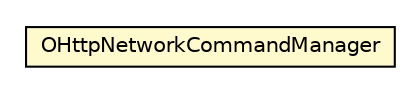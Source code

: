#!/usr/local/bin/dot
#
# Class diagram 
# Generated by UMLGraph version R5_6-24-gf6e263 (http://www.umlgraph.org/)
#

digraph G {
	edge [fontname="Helvetica",fontsize=10,labelfontname="Helvetica",labelfontsize=10];
	node [fontname="Helvetica",fontsize=10,shape=plaintext];
	nodesep=0.25;
	ranksep=0.5;
	// com.orientechnologies.orient.server.network.protocol.http.OHttpNetworkCommandManager
	c1952565 [label=<<table title="com.orientechnologies.orient.server.network.protocol.http.OHttpNetworkCommandManager" border="0" cellborder="1" cellspacing="0" cellpadding="2" port="p" bgcolor="lemonChiffon" href="./OHttpNetworkCommandManager.html">
		<tr><td><table border="0" cellspacing="0" cellpadding="1">
<tr><td align="center" balign="center"> OHttpNetworkCommandManager </td></tr>
		</table></td></tr>
		</table>>, URL="./OHttpNetworkCommandManager.html", fontname="Helvetica", fontcolor="black", fontsize=10.0];
}

